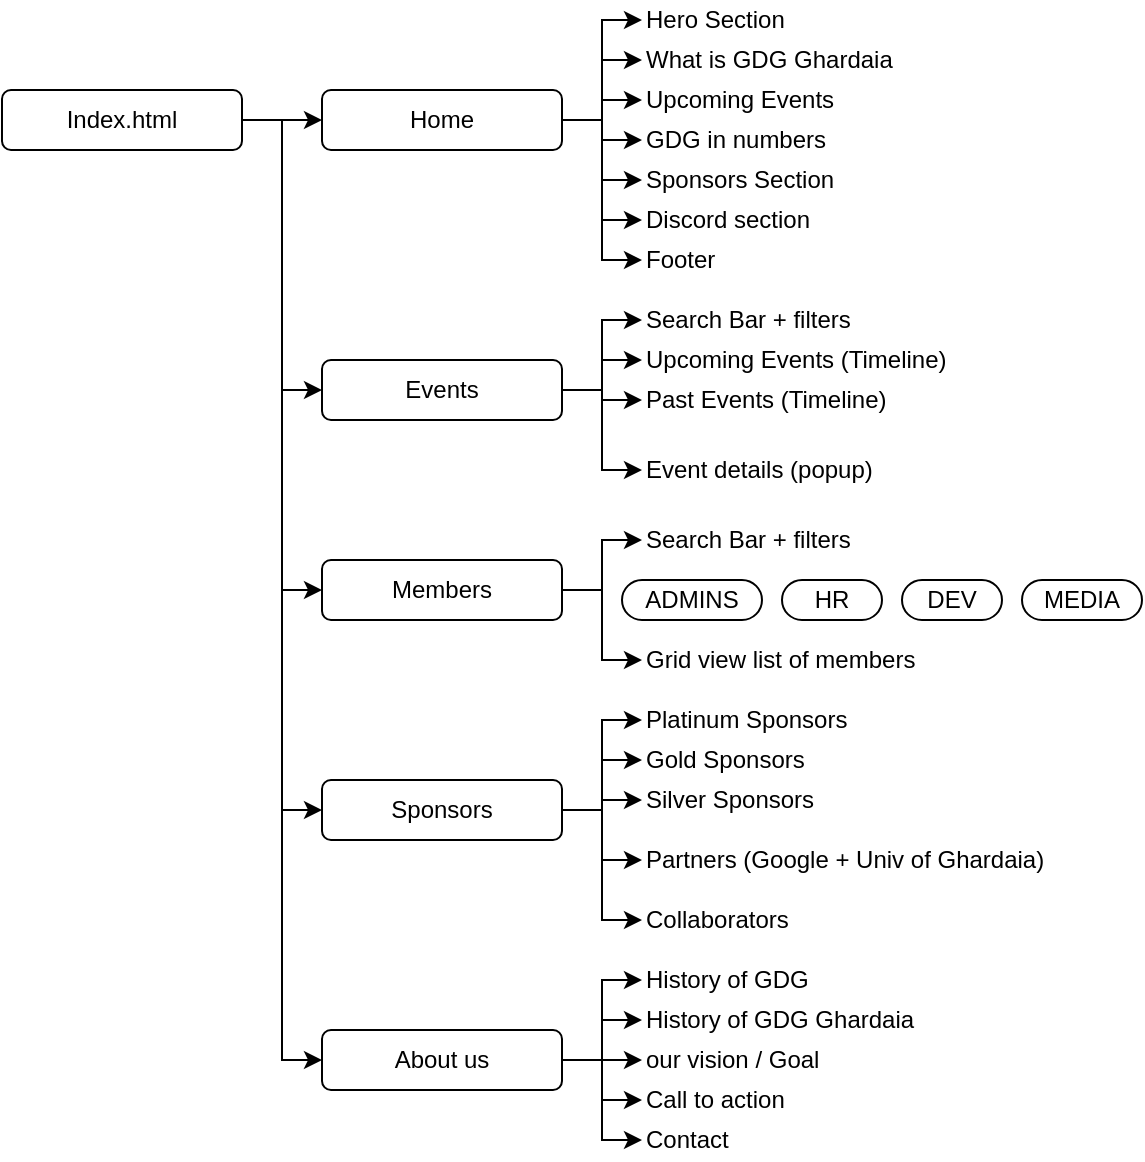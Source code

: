 <mxfile version="27.2.0">
  <diagram name="Page-1" id="dSAH4xBMg87zTjZU_TJG">
    <mxGraphModel dx="634" dy="368" grid="1" gridSize="10" guides="1" tooltips="1" connect="1" arrows="1" fold="1" page="1" pageScale="1" pageWidth="850" pageHeight="1100" math="0" shadow="0">
      <root>
        <mxCell id="0" />
        <mxCell id="1" parent="0" />
        <mxCell id="SBrjDLRiHB6At41fBAZR-7" style="edgeStyle=orthogonalEdgeStyle;rounded=0;orthogonalLoop=1;jettySize=auto;html=1;exitX=1;exitY=0.5;exitDx=0;exitDy=0;entryX=0;entryY=0.5;entryDx=0;entryDy=0;" edge="1" parent="1" source="6n5OCokBD1oLEESb4p7_-2" target="6n5OCokBD1oLEESb4p7_-4">
          <mxGeometry relative="1" as="geometry" />
        </mxCell>
        <mxCell id="SBrjDLRiHB6At41fBAZR-8" style="edgeStyle=orthogonalEdgeStyle;rounded=0;orthogonalLoop=1;jettySize=auto;html=1;exitX=1;exitY=0.5;exitDx=0;exitDy=0;entryX=0;entryY=0.5;entryDx=0;entryDy=0;" edge="1" parent="1" source="6n5OCokBD1oLEESb4p7_-2" target="6n5OCokBD1oLEESb4p7_-5">
          <mxGeometry relative="1" as="geometry" />
        </mxCell>
        <mxCell id="SBrjDLRiHB6At41fBAZR-9" style="edgeStyle=orthogonalEdgeStyle;rounded=0;orthogonalLoop=1;jettySize=auto;html=1;exitX=1;exitY=0.5;exitDx=0;exitDy=0;entryX=0;entryY=0.5;entryDx=0;entryDy=0;" edge="1" parent="1" source="6n5OCokBD1oLEESb4p7_-2" target="6n5OCokBD1oLEESb4p7_-6">
          <mxGeometry relative="1" as="geometry" />
        </mxCell>
        <mxCell id="SBrjDLRiHB6At41fBAZR-10" style="edgeStyle=orthogonalEdgeStyle;rounded=0;orthogonalLoop=1;jettySize=auto;html=1;exitX=1;exitY=0.5;exitDx=0;exitDy=0;entryX=0;entryY=0.5;entryDx=0;entryDy=0;" edge="1" parent="1" source="6n5OCokBD1oLEESb4p7_-2" target="6n5OCokBD1oLEESb4p7_-7">
          <mxGeometry relative="1" as="geometry" />
        </mxCell>
        <mxCell id="SBrjDLRiHB6At41fBAZR-11" style="edgeStyle=orthogonalEdgeStyle;rounded=0;orthogonalLoop=1;jettySize=auto;html=1;exitX=1;exitY=0.5;exitDx=0;exitDy=0;entryX=0;entryY=0.5;entryDx=0;entryDy=0;" edge="1" parent="1" source="6n5OCokBD1oLEESb4p7_-2" target="6n5OCokBD1oLEESb4p7_-8">
          <mxGeometry relative="1" as="geometry" />
        </mxCell>
        <mxCell id="6n5OCokBD1oLEESb4p7_-2" value="Index.html" style="rounded=1;whiteSpace=wrap;html=1;" parent="1" vertex="1">
          <mxGeometry x="40" y="85" width="120" height="30" as="geometry" />
        </mxCell>
        <mxCell id="6n5OCokBD1oLEESb4p7_-17" style="edgeStyle=orthogonalEdgeStyle;rounded=0;orthogonalLoop=1;jettySize=auto;html=1;exitX=1;exitY=0.5;exitDx=0;exitDy=0;entryX=0;entryY=0.5;entryDx=0;entryDy=0;" parent="1" source="6n5OCokBD1oLEESb4p7_-4" target="6n5OCokBD1oLEESb4p7_-9" edge="1">
          <mxGeometry relative="1" as="geometry" />
        </mxCell>
        <mxCell id="6n5OCokBD1oLEESb4p7_-18" style="edgeStyle=orthogonalEdgeStyle;rounded=0;orthogonalLoop=1;jettySize=auto;html=1;exitX=1;exitY=0.5;exitDx=0;exitDy=0;entryX=0;entryY=0.5;entryDx=0;entryDy=0;" parent="1" source="6n5OCokBD1oLEESb4p7_-4" target="6n5OCokBD1oLEESb4p7_-10" edge="1">
          <mxGeometry relative="1" as="geometry" />
        </mxCell>
        <mxCell id="6n5OCokBD1oLEESb4p7_-19" style="edgeStyle=orthogonalEdgeStyle;rounded=0;orthogonalLoop=1;jettySize=auto;html=1;exitX=1;exitY=0.5;exitDx=0;exitDy=0;entryX=0;entryY=0.5;entryDx=0;entryDy=0;" parent="1" source="6n5OCokBD1oLEESb4p7_-4" target="6n5OCokBD1oLEESb4p7_-13" edge="1">
          <mxGeometry relative="1" as="geometry" />
        </mxCell>
        <mxCell id="6n5OCokBD1oLEESb4p7_-20" style="edgeStyle=orthogonalEdgeStyle;rounded=0;orthogonalLoop=1;jettySize=auto;html=1;exitX=1;exitY=0.5;exitDx=0;exitDy=0;entryX=0;entryY=0.5;entryDx=0;entryDy=0;" parent="1" source="6n5OCokBD1oLEESb4p7_-4" target="6n5OCokBD1oLEESb4p7_-11" edge="1">
          <mxGeometry relative="1" as="geometry" />
        </mxCell>
        <mxCell id="6n5OCokBD1oLEESb4p7_-21" style="edgeStyle=orthogonalEdgeStyle;rounded=0;orthogonalLoop=1;jettySize=auto;html=1;exitX=1;exitY=0.5;exitDx=0;exitDy=0;entryX=0;entryY=0.5;entryDx=0;entryDy=0;" parent="1" source="6n5OCokBD1oLEESb4p7_-4" target="6n5OCokBD1oLEESb4p7_-12" edge="1">
          <mxGeometry relative="1" as="geometry" />
        </mxCell>
        <mxCell id="6n5OCokBD1oLEESb4p7_-22" style="edgeStyle=orthogonalEdgeStyle;rounded=0;orthogonalLoop=1;jettySize=auto;html=1;exitX=1;exitY=0.5;exitDx=0;exitDy=0;entryX=0;entryY=0.5;entryDx=0;entryDy=0;" parent="1" source="6n5OCokBD1oLEESb4p7_-4" target="6n5OCokBD1oLEESb4p7_-16" edge="1">
          <mxGeometry relative="1" as="geometry" />
        </mxCell>
        <mxCell id="SBrjDLRiHB6At41fBAZR-6" style="edgeStyle=orthogonalEdgeStyle;rounded=0;orthogonalLoop=1;jettySize=auto;html=1;exitX=1;exitY=0.5;exitDx=0;exitDy=0;entryX=0;entryY=0.5;entryDx=0;entryDy=0;" edge="1" parent="1" source="6n5OCokBD1oLEESb4p7_-4" target="6n5OCokBD1oLEESb4p7_-50">
          <mxGeometry relative="1" as="geometry" />
        </mxCell>
        <mxCell id="6n5OCokBD1oLEESb4p7_-4" value="Home" style="rounded=1;whiteSpace=wrap;html=1;" parent="1" vertex="1">
          <mxGeometry x="200" y="85" width="120" height="30" as="geometry" />
        </mxCell>
        <mxCell id="6n5OCokBD1oLEESb4p7_-27" style="edgeStyle=orthogonalEdgeStyle;rounded=0;orthogonalLoop=1;jettySize=auto;html=1;exitX=1;exitY=0.5;exitDx=0;exitDy=0;entryX=0;entryY=0.5;entryDx=0;entryDy=0;" parent="1" source="6n5OCokBD1oLEESb4p7_-5" target="6n5OCokBD1oLEESb4p7_-23" edge="1">
          <mxGeometry relative="1" as="geometry" />
        </mxCell>
        <mxCell id="6n5OCokBD1oLEESb4p7_-28" style="edgeStyle=orthogonalEdgeStyle;rounded=0;orthogonalLoop=1;jettySize=auto;html=1;exitX=1;exitY=0.5;exitDx=0;exitDy=0;entryX=0;entryY=0.5;entryDx=0;entryDy=0;" parent="1" source="6n5OCokBD1oLEESb4p7_-5" target="6n5OCokBD1oLEESb4p7_-25" edge="1">
          <mxGeometry relative="1" as="geometry" />
        </mxCell>
        <mxCell id="6n5OCokBD1oLEESb4p7_-29" style="edgeStyle=orthogonalEdgeStyle;rounded=0;orthogonalLoop=1;jettySize=auto;html=1;exitX=1;exitY=0.5;exitDx=0;exitDy=0;entryX=0;entryY=0.5;entryDx=0;entryDy=0;" parent="1" source="6n5OCokBD1oLEESb4p7_-5" target="6n5OCokBD1oLEESb4p7_-26" edge="1">
          <mxGeometry relative="1" as="geometry" />
        </mxCell>
        <mxCell id="6n5OCokBD1oLEESb4p7_-31" style="edgeStyle=orthogonalEdgeStyle;rounded=0;orthogonalLoop=1;jettySize=auto;html=1;exitX=1;exitY=0.5;exitDx=0;exitDy=0;entryX=0;entryY=0.5;entryDx=0;entryDy=0;" parent="1" source="6n5OCokBD1oLEESb4p7_-5" target="6n5OCokBD1oLEESb4p7_-30" edge="1">
          <mxGeometry relative="1" as="geometry" />
        </mxCell>
        <mxCell id="6n5OCokBD1oLEESb4p7_-5" value="Events" style="rounded=1;whiteSpace=wrap;html=1;" parent="1" vertex="1">
          <mxGeometry x="200" y="220" width="120" height="30" as="geometry" />
        </mxCell>
        <mxCell id="6n5OCokBD1oLEESb4p7_-38" style="edgeStyle=orthogonalEdgeStyle;rounded=0;orthogonalLoop=1;jettySize=auto;html=1;exitX=1;exitY=0.5;exitDx=0;exitDy=0;entryX=0;entryY=0.5;entryDx=0;entryDy=0;" parent="1" source="6n5OCokBD1oLEESb4p7_-6" target="6n5OCokBD1oLEESb4p7_-32" edge="1">
          <mxGeometry relative="1" as="geometry" />
        </mxCell>
        <mxCell id="6n5OCokBD1oLEESb4p7_-39" style="edgeStyle=orthogonalEdgeStyle;rounded=0;orthogonalLoop=1;jettySize=auto;html=1;exitX=1;exitY=0.5;exitDx=0;exitDy=0;entryX=0;entryY=0.5;entryDx=0;entryDy=0;" parent="1" source="6n5OCokBD1oLEESb4p7_-6" target="6n5OCokBD1oLEESb4p7_-33" edge="1">
          <mxGeometry relative="1" as="geometry" />
        </mxCell>
        <mxCell id="6n5OCokBD1oLEESb4p7_-6" value="Members" style="rounded=1;whiteSpace=wrap;html=1;" parent="1" vertex="1">
          <mxGeometry x="200" y="320" width="120" height="30" as="geometry" />
        </mxCell>
        <mxCell id="6n5OCokBD1oLEESb4p7_-45" style="edgeStyle=orthogonalEdgeStyle;rounded=0;orthogonalLoop=1;jettySize=auto;html=1;exitX=1;exitY=0.5;exitDx=0;exitDy=0;entryX=0;entryY=0.5;entryDx=0;entryDy=0;" parent="1" source="6n5OCokBD1oLEESb4p7_-7" target="6n5OCokBD1oLEESb4p7_-40" edge="1">
          <mxGeometry relative="1" as="geometry" />
        </mxCell>
        <mxCell id="6n5OCokBD1oLEESb4p7_-46" style="edgeStyle=orthogonalEdgeStyle;rounded=0;orthogonalLoop=1;jettySize=auto;html=1;exitX=1;exitY=0.5;exitDx=0;exitDy=0;entryX=0;entryY=0.5;entryDx=0;entryDy=0;" parent="1" source="6n5OCokBD1oLEESb4p7_-7" target="6n5OCokBD1oLEESb4p7_-41" edge="1">
          <mxGeometry relative="1" as="geometry" />
        </mxCell>
        <mxCell id="6n5OCokBD1oLEESb4p7_-47" style="edgeStyle=orthogonalEdgeStyle;rounded=0;orthogonalLoop=1;jettySize=auto;html=1;exitX=1;exitY=0.5;exitDx=0;exitDy=0;entryX=0;entryY=0.5;entryDx=0;entryDy=0;" parent="1" source="6n5OCokBD1oLEESb4p7_-7" target="6n5OCokBD1oLEESb4p7_-42" edge="1">
          <mxGeometry relative="1" as="geometry" />
        </mxCell>
        <mxCell id="6n5OCokBD1oLEESb4p7_-48" style="edgeStyle=orthogonalEdgeStyle;rounded=0;orthogonalLoop=1;jettySize=auto;html=1;exitX=1;exitY=0.5;exitDx=0;exitDy=0;entryX=0;entryY=0.5;entryDx=0;entryDy=0;" parent="1" source="6n5OCokBD1oLEESb4p7_-7" target="6n5OCokBD1oLEESb4p7_-43" edge="1">
          <mxGeometry relative="1" as="geometry" />
        </mxCell>
        <mxCell id="6n5OCokBD1oLEESb4p7_-49" style="edgeStyle=orthogonalEdgeStyle;rounded=0;orthogonalLoop=1;jettySize=auto;html=1;exitX=1;exitY=0.5;exitDx=0;exitDy=0;entryX=0;entryY=0.5;entryDx=0;entryDy=0;" parent="1" source="6n5OCokBD1oLEESb4p7_-7" target="6n5OCokBD1oLEESb4p7_-44" edge="1">
          <mxGeometry relative="1" as="geometry" />
        </mxCell>
        <mxCell id="6n5OCokBD1oLEESb4p7_-7" value="Sponsors" style="rounded=1;whiteSpace=wrap;html=1;" parent="1" vertex="1">
          <mxGeometry x="200" y="430" width="120" height="30" as="geometry" />
        </mxCell>
        <mxCell id="SBrjDLRiHB6At41fBAZR-1" style="edgeStyle=orthogonalEdgeStyle;rounded=0;orthogonalLoop=1;jettySize=auto;html=1;exitX=1;exitY=0.5;exitDx=0;exitDy=0;entryX=0;entryY=0.5;entryDx=0;entryDy=0;" edge="1" parent="1" source="6n5OCokBD1oLEESb4p7_-8" target="6n5OCokBD1oLEESb4p7_-51">
          <mxGeometry relative="1" as="geometry" />
        </mxCell>
        <mxCell id="SBrjDLRiHB6At41fBAZR-2" style="edgeStyle=orthogonalEdgeStyle;rounded=0;orthogonalLoop=1;jettySize=auto;html=1;exitX=1;exitY=0.5;exitDx=0;exitDy=0;entryX=0;entryY=0.5;entryDx=0;entryDy=0;" edge="1" parent="1" source="6n5OCokBD1oLEESb4p7_-8" target="6n5OCokBD1oLEESb4p7_-52">
          <mxGeometry relative="1" as="geometry" />
        </mxCell>
        <mxCell id="SBrjDLRiHB6At41fBAZR-3" style="edgeStyle=orthogonalEdgeStyle;rounded=0;orthogonalLoop=1;jettySize=auto;html=1;exitX=1;exitY=0.5;exitDx=0;exitDy=0;entryX=0;entryY=0.5;entryDx=0;entryDy=0;" edge="1" parent="1" source="6n5OCokBD1oLEESb4p7_-8" target="6n5OCokBD1oLEESb4p7_-53">
          <mxGeometry relative="1" as="geometry" />
        </mxCell>
        <mxCell id="SBrjDLRiHB6At41fBAZR-4" style="edgeStyle=orthogonalEdgeStyle;rounded=0;orthogonalLoop=1;jettySize=auto;html=1;exitX=1;exitY=0.5;exitDx=0;exitDy=0;entryX=0;entryY=0.5;entryDx=0;entryDy=0;" edge="1" parent="1" source="6n5OCokBD1oLEESb4p7_-8" target="6n5OCokBD1oLEESb4p7_-54">
          <mxGeometry relative="1" as="geometry" />
        </mxCell>
        <mxCell id="SBrjDLRiHB6At41fBAZR-5" style="edgeStyle=orthogonalEdgeStyle;rounded=0;orthogonalLoop=1;jettySize=auto;html=1;exitX=1;exitY=0.5;exitDx=0;exitDy=0;entryX=0;entryY=0.5;entryDx=0;entryDy=0;" edge="1" parent="1" source="6n5OCokBD1oLEESb4p7_-8" target="6n5OCokBD1oLEESb4p7_-55">
          <mxGeometry relative="1" as="geometry" />
        </mxCell>
        <mxCell id="6n5OCokBD1oLEESb4p7_-8" value="About us" style="rounded=1;whiteSpace=wrap;html=1;" parent="1" vertex="1">
          <mxGeometry x="200" y="555" width="120" height="30" as="geometry" />
        </mxCell>
        <mxCell id="6n5OCokBD1oLEESb4p7_-9" value="Hero Section" style="text;html=1;align=left;verticalAlign=middle;whiteSpace=wrap;rounded=0;" parent="1" vertex="1">
          <mxGeometry x="360" y="40" width="130" height="20" as="geometry" />
        </mxCell>
        <mxCell id="6n5OCokBD1oLEESb4p7_-10" value="What is GDG Ghardaia" style="text;html=1;align=left;verticalAlign=middle;whiteSpace=wrap;rounded=0;" parent="1" vertex="1">
          <mxGeometry x="360" y="60" width="130" height="20" as="geometry" />
        </mxCell>
        <mxCell id="6n5OCokBD1oLEESb4p7_-11" value="GDG in numbers" style="text;html=1;align=left;verticalAlign=middle;whiteSpace=wrap;rounded=0;" parent="1" vertex="1">
          <mxGeometry x="360" y="100" width="130" height="20" as="geometry" />
        </mxCell>
        <mxCell id="6n5OCokBD1oLEESb4p7_-12" value="Sponsors Section" style="text;html=1;align=left;verticalAlign=middle;whiteSpace=wrap;rounded=0;" parent="1" vertex="1">
          <mxGeometry x="360" y="120" width="130" height="20" as="geometry" />
        </mxCell>
        <mxCell id="6n5OCokBD1oLEESb4p7_-13" value="Upcoming Events" style="text;html=1;align=left;verticalAlign=middle;whiteSpace=wrap;rounded=0;" parent="1" vertex="1">
          <mxGeometry x="360" y="80" width="130" height="20" as="geometry" />
        </mxCell>
        <mxCell id="6n5OCokBD1oLEESb4p7_-16" value="Discord section" style="text;html=1;align=left;verticalAlign=middle;whiteSpace=wrap;rounded=0;" parent="1" vertex="1">
          <mxGeometry x="360" y="140" width="130" height="20" as="geometry" />
        </mxCell>
        <mxCell id="6n5OCokBD1oLEESb4p7_-23" value="Search Bar + filters" style="text;html=1;align=left;verticalAlign=middle;whiteSpace=wrap;rounded=0;" parent="1" vertex="1">
          <mxGeometry x="360" y="190" width="160" height="20" as="geometry" />
        </mxCell>
        <mxCell id="6n5OCokBD1oLEESb4p7_-25" value="Upcoming Events (Timeline)" style="text;html=1;align=left;verticalAlign=middle;whiteSpace=wrap;rounded=0;" parent="1" vertex="1">
          <mxGeometry x="360" y="210" width="160" height="20" as="geometry" />
        </mxCell>
        <mxCell id="6n5OCokBD1oLEESb4p7_-26" value="Past Events (Timeline)" style="text;html=1;align=left;verticalAlign=middle;whiteSpace=wrap;rounded=0;" parent="1" vertex="1">
          <mxGeometry x="360" y="230" width="160" height="20" as="geometry" />
        </mxCell>
        <mxCell id="6n5OCokBD1oLEESb4p7_-30" value="Event details (popup)" style="text;html=1;align=left;verticalAlign=middle;whiteSpace=wrap;rounded=0;" parent="1" vertex="1">
          <mxGeometry x="360" y="265" width="160" height="20" as="geometry" />
        </mxCell>
        <mxCell id="6n5OCokBD1oLEESb4p7_-32" value="Search Bar + filters" style="text;html=1;align=left;verticalAlign=middle;whiteSpace=wrap;rounded=0;" parent="1" vertex="1">
          <mxGeometry x="360" y="300" width="160" height="20" as="geometry" />
        </mxCell>
        <mxCell id="6n5OCokBD1oLEESb4p7_-33" value="Grid view list of members" style="text;html=1;align=left;verticalAlign=middle;whiteSpace=wrap;rounded=0;" parent="1" vertex="1">
          <mxGeometry x="360" y="360" width="160" height="20" as="geometry" />
        </mxCell>
        <mxCell id="6n5OCokBD1oLEESb4p7_-34" value="ADMINS" style="rounded=1;whiteSpace=wrap;html=1;arcSize=50;" parent="1" vertex="1">
          <mxGeometry x="350" y="330" width="70" height="20" as="geometry" />
        </mxCell>
        <mxCell id="6n5OCokBD1oLEESb4p7_-35" value="HR" style="rounded=1;whiteSpace=wrap;html=1;arcSize=50;" parent="1" vertex="1">
          <mxGeometry x="430" y="330" width="50" height="20" as="geometry" />
        </mxCell>
        <mxCell id="6n5OCokBD1oLEESb4p7_-36" value="DEV" style="rounded=1;whiteSpace=wrap;html=1;arcSize=50;" parent="1" vertex="1">
          <mxGeometry x="490" y="330" width="50" height="20" as="geometry" />
        </mxCell>
        <mxCell id="6n5OCokBD1oLEESb4p7_-37" value="MEDIA" style="rounded=1;whiteSpace=wrap;html=1;arcSize=50;" parent="1" vertex="1">
          <mxGeometry x="550" y="330" width="60" height="20" as="geometry" />
        </mxCell>
        <mxCell id="6n5OCokBD1oLEESb4p7_-40" value="Platinum Sponsors" style="text;html=1;align=left;verticalAlign=middle;whiteSpace=wrap;rounded=0;" parent="1" vertex="1">
          <mxGeometry x="360" y="390" width="160" height="20" as="geometry" />
        </mxCell>
        <mxCell id="6n5OCokBD1oLEESb4p7_-41" value="Gold Sponsors" style="text;html=1;align=left;verticalAlign=middle;whiteSpace=wrap;rounded=0;" parent="1" vertex="1">
          <mxGeometry x="360" y="410" width="160" height="20" as="geometry" />
        </mxCell>
        <mxCell id="6n5OCokBD1oLEESb4p7_-42" value="Silver Sponsors" style="text;html=1;align=left;verticalAlign=middle;whiteSpace=wrap;rounded=0;" parent="1" vertex="1">
          <mxGeometry x="360" y="430" width="160" height="20" as="geometry" />
        </mxCell>
        <mxCell id="6n5OCokBD1oLEESb4p7_-43" value="Partners (Google + Univ of Ghardaia)" style="text;html=1;align=left;verticalAlign=middle;whiteSpace=wrap;rounded=0;" parent="1" vertex="1">
          <mxGeometry x="360" y="460" width="210" height="20" as="geometry" />
        </mxCell>
        <mxCell id="6n5OCokBD1oLEESb4p7_-44" value="Collaborators" style="text;html=1;align=left;verticalAlign=middle;whiteSpace=wrap;rounded=0;" parent="1" vertex="1">
          <mxGeometry x="360" y="490" width="210" height="20" as="geometry" />
        </mxCell>
        <mxCell id="6n5OCokBD1oLEESb4p7_-50" value="Footer" style="text;html=1;align=left;verticalAlign=middle;whiteSpace=wrap;rounded=0;" parent="1" vertex="1">
          <mxGeometry x="360" y="160" width="130" height="20" as="geometry" />
        </mxCell>
        <mxCell id="6n5OCokBD1oLEESb4p7_-51" value="History of GDG" style="text;html=1;align=left;verticalAlign=middle;whiteSpace=wrap;rounded=0;" parent="1" vertex="1">
          <mxGeometry x="360" y="520" width="210" height="20" as="geometry" />
        </mxCell>
        <mxCell id="6n5OCokBD1oLEESb4p7_-52" value="History of GDG Ghardaia" style="text;html=1;align=left;verticalAlign=middle;whiteSpace=wrap;rounded=0;" parent="1" vertex="1">
          <mxGeometry x="360" y="540" width="210" height="20" as="geometry" />
        </mxCell>
        <mxCell id="6n5OCokBD1oLEESb4p7_-53" value="our vision / Goal" style="text;html=1;align=left;verticalAlign=middle;whiteSpace=wrap;rounded=0;" parent="1" vertex="1">
          <mxGeometry x="360" y="560" width="210" height="20" as="geometry" />
        </mxCell>
        <mxCell id="6n5OCokBD1oLEESb4p7_-54" value="Call to action" style="text;html=1;align=left;verticalAlign=middle;whiteSpace=wrap;rounded=0;" parent="1" vertex="1">
          <mxGeometry x="360" y="580" width="210" height="20" as="geometry" />
        </mxCell>
        <mxCell id="6n5OCokBD1oLEESb4p7_-55" value="Contact" style="text;html=1;align=left;verticalAlign=middle;whiteSpace=wrap;rounded=0;" parent="1" vertex="1">
          <mxGeometry x="360" y="600" width="210" height="20" as="geometry" />
        </mxCell>
      </root>
    </mxGraphModel>
  </diagram>
</mxfile>
